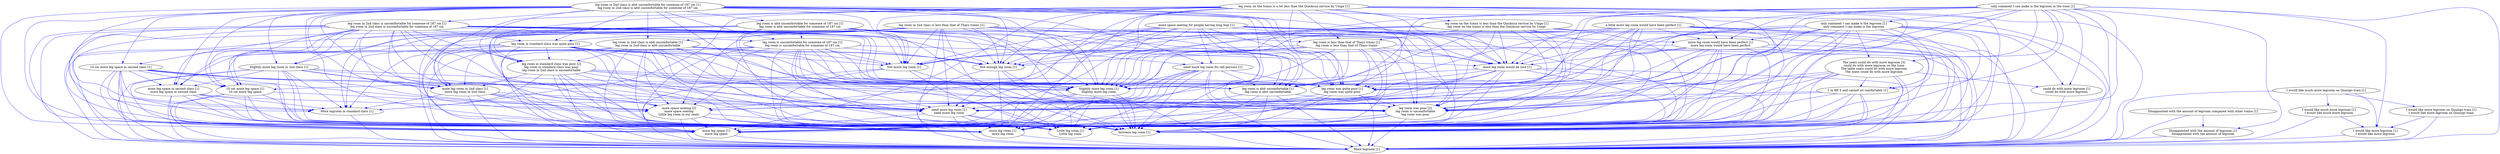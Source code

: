 digraph collapsedGraph {
"leg room in standard class was poor [2]\nleg room in standard class was poor\nleg room in 2nd class is uncomfortable""leg room was poor [2]\nleg room is uncomfortable\nleg room was poor""The seats could do with more legroom [3]\ncould do with more legroom on the train\nThe table seats could do with more legroom\nThe seats could do with more legroom""more space seating [2]\nmore space seating\nLittle leg room in our seats""10 cm more leg space in second class [1]""more leg space in second class [1]\nmore leg space in second class""more leg space [1]\nmore leg space""10 cm more leg space [1]\n10 cm more leg space""Disappointed with the amount of legroom compared with other trains [1]""Disappointed with the amount of legroom [1]\nDisappointed with the amount of legroom""I 'm 6ft 5 and cannot sit comfortably [1]""I would like much more legroom on Quasigo train [1]""I would like more legroom on Quasigo train [1]\nI would like more legroom on Quasigo train""I would like more legroom [1]\nI would like more legroom""I would like much more legroom [1]\nI would like much more legroom""Increase leg room [1]""Little leg room [1]\nLittle leg room""More legroom [1]""More legroom in standard class [1]""Not enough leg room [1]""Not much leg room [1]""Slightly more leg room in 2nd class [1]""more leg room in 2nd class [1]\nmore leg room in 2nd class""more leg room [1]\nmore leg room""Slightly more leg room [1]\nSlightly more leg room""a little more leg room would have been perfect [1]""more leg room would have been perfect [1]\nmore leg room would have been perfect""could do with more legroom [1]\ncould do with more legroom""leg room in 2nd class is abit uncomfortable for someone of 187 cm [1]\nleg room in 2nd class is abit uncomfortable for someone of 187 cm""leg room is abit uncomfortable for someone of 187 cm [1]\nleg room is abit uncomfortable for someone of 187 cm""leg room is abit uncomfortable [1]\nleg room is abit uncomfortable""leg room is uncomfortable for someone of 187 cm [1]\nleg room is uncomfortable for someone of 187 cm""leg room in 2nd class is abit uncomfortable [1]\nleg room in 2nd class is abit uncomfortable""leg room in 2nd class is uncomfortable for someone of 187 cm [1]\nleg room in 2nd class is uncomfortable for someone of 187 cm""leg room in 2nd class is less than that of Thays trains [1]""leg room is less than that of Thays trains [1]\nleg room is less than that of Thays trains""leg room in standard class was quite poor [1]""leg room was quite poor [1]\nleg room was quite poor""leg room on the trains is a lot less than the Quicksun service by Unigo [1]""leg room on the trains is less than the Quicksun service by Unigo [1]\nleg room on the trains is less than the Quicksun service by Unigo""more leg room would be nice [1]""more space seating for people having long legs [1]""need more leg room for tall persons [1]""need more leg room [1]\nneed more leg room""only comment I can make is the legroom in the train [1]""only comment I can make is the legroom [1]\nonly comment I can make is the legroom""10 cm more leg space in second class [1]" -> "more leg space in second class [1]\nmore leg space in second class" [color=blue]
"more leg space in second class [1]\nmore leg space in second class" -> "more leg space [1]\nmore leg space" [color=blue]
"10 cm more leg space in second class [1]" -> "10 cm more leg space [1]\n10 cm more leg space" [color=blue]
"10 cm more leg space [1]\n10 cm more leg space" -> "more leg space [1]\nmore leg space" [color=blue]
"10 cm more leg space in second class [1]" -> "more leg space [1]\nmore leg space" [color=blue]
"Disappointed with the amount of legroom compared with other trains [1]" -> "Disappointed with the amount of legroom [1]\nDisappointed with the amount of legroom" [color=blue]
"I would like much more legroom on Quasigo train [1]" -> "I would like more legroom on Quasigo train [1]\nI would like more legroom on Quasigo train" [color=blue]
"I would like more legroom on Quasigo train [1]\nI would like more legroom on Quasigo train" -> "I would like more legroom [1]\nI would like more legroom" [color=blue]
"I would like much more legroom on Quasigo train [1]" -> "I would like much more legroom [1]\nI would like much more legroom" [color=blue]
"I would like much more legroom [1]\nI would like much more legroom" -> "I would like more legroom [1]\nI would like more legroom" [color=blue]
"I would like much more legroom on Quasigo train [1]" -> "I would like more legroom [1]\nI would like more legroom" [color=blue]
"I 'm 6ft 5 and cannot sit comfortably [1]" -> "Increase leg room [1]" [color=blue]
"I 'm 6ft 5 and cannot sit comfortably [1]" -> "more space seating [2]\nmore space seating\nLittle leg room in our seats" [color=blue]
"I 'm 6ft 5 and cannot sit comfortably [1]" -> "Little leg room [1]\nLittle leg room" [color=blue]
"10 cm more leg space in second class [1]" -> "More legroom [1]" [color=blue]
"more leg space in second class [1]\nmore leg space in second class" -> "More legroom [1]" [color=blue]
"more leg space [1]\nmore leg space" -> "More legroom [1]" [color=blue]
"10 cm more leg space [1]\n10 cm more leg space" -> "More legroom [1]" [color=blue]
"Disappointed with the amount of legroom compared with other trains [1]" -> "More legroom [1]" [color=blue]
"Disappointed with the amount of legroom [1]\nDisappointed with the amount of legroom" -> "More legroom [1]" [color=blue]
"I would like much more legroom on Quasigo train [1]" -> "More legroom [1]" [color=blue]
"I would like more legroom on Quasigo train [1]\nI would like more legroom on Quasigo train" -> "More legroom [1]" [color=blue]
"I would like more legroom [1]\nI would like more legroom" -> "More legroom [1]" [color=blue]
"I would like much more legroom [1]\nI would like much more legroom" -> "More legroom [1]" [color=blue]
"More legroom in standard class [1]" -> "More legroom [1]" [color=blue]
"10 cm more leg space in second class [1]" -> "More legroom in standard class [1]" [color=blue]
"more leg space in second class [1]\nmore leg space in second class" -> "More legroom in standard class [1]" [color=blue]
"Not enough leg room [1]" -> "Increase leg room [1]" [color=blue]
"Not enough leg room [1]" -> "Little leg room [1]\nLittle leg room" [color=blue]
"Not much leg room [1]" -> "Increase leg room [1]" [color=blue]
"Not much leg room [1]" -> "Little leg room [1]\nLittle leg room" [color=blue]
"Slightly more leg room in 2nd class [1]" -> "more leg room in 2nd class [1]\nmore leg room in 2nd class" [color=blue]
"more leg room in 2nd class [1]\nmore leg room in 2nd class" -> "more leg room [1]\nmore leg room" [color=blue]
"Slightly more leg room in 2nd class [1]" -> "Slightly more leg room [1]\nSlightly more leg room" [color=blue]
"Slightly more leg room [1]\nSlightly more leg room" -> "more leg room [1]\nmore leg room" [color=blue]
"Slightly more leg room in 2nd class [1]" -> "more leg room [1]\nmore leg room" [color=blue]
"10 cm more leg space in second class [1]" -> "more leg room in 2nd class [1]\nmore leg room in 2nd class" [color=blue]
"10 cm more leg space in second class [1]" -> "more leg room [1]\nmore leg room" [color=blue]
"10 cm more leg space in second class [1]" -> "Slightly more leg room [1]\nSlightly more leg room" [color=blue]
"more leg space in second class [1]\nmore leg space in second class" -> "more leg room [1]\nmore leg room" [color=blue]
"10 cm more leg space [1]\n10 cm more leg space" -> "more leg room [1]\nmore leg room" [color=blue]
"I 'm 6ft 5 and cannot sit comfortably [1]" -> "more leg room [1]\nmore leg room" [color=blue]
"Not enough leg room [1]" -> "more leg room [1]\nmore leg room" [color=blue]
"Not much leg room [1]" -> "more leg room [1]\nmore leg room" [color=blue]
"Slightly more leg room in 2nd class [1]" -> "more leg space in second class [1]\nmore leg space in second class" [color=blue]
"Slightly more leg room in 2nd class [1]" -> "more leg space [1]\nmore leg space" [color=blue]
"Slightly more leg room in 2nd class [1]" -> "Increase leg room [1]" [color=blue]
"Slightly more leg room in 2nd class [1]" -> "Little leg room [1]\nLittle leg room" [color=blue]
"Slightly more leg room in 2nd class [1]" -> "More legroom [1]" [color=blue]
"Slightly more leg room in 2nd class [1]" -> "More legroom in standard class [1]" [color=blue]
"more leg room in 2nd class [1]\nmore leg room in 2nd class" -> "more leg space [1]\nmore leg space" [color=blue]
"more leg room in 2nd class [1]\nmore leg room in 2nd class" -> "Increase leg room [1]" [color=blue]
"more leg room in 2nd class [1]\nmore leg room in 2nd class" -> "Little leg room [1]\nLittle leg room" [color=blue]
"more leg room in 2nd class [1]\nmore leg room in 2nd class" -> "More legroom [1]" [color=blue]
"more leg room in 2nd class [1]\nmore leg room in 2nd class" -> "More legroom in standard class [1]" [color=blue]
"more leg room [1]\nmore leg room" -> "More legroom [1]" [color=blue]
"Slightly more leg room [1]\nSlightly more leg room" -> "more leg space [1]\nmore leg space" [color=blue]
"Slightly more leg room [1]\nSlightly more leg room" -> "Increase leg room [1]" [color=blue]
"Slightly more leg room [1]\nSlightly more leg room" -> "Little leg room [1]\nLittle leg room" [color=blue]
"Slightly more leg room [1]\nSlightly more leg room" -> "More legroom [1]" [color=blue]
"The seats could do with more legroom [3]\ncould do with more legroom on the train\nThe table seats could do with more legroom\nThe seats could do with more legroom" -> "I 'm 6ft 5 and cannot sit comfortably [1]" [color=blue]
"The seats could do with more legroom [3]\ncould do with more legroom on the train\nThe table seats could do with more legroom\nThe seats could do with more legroom" -> "More legroom [1]" [color=blue]
"a little more leg room would have been perfect [1]" -> "more leg room would have been perfect [1]\nmore leg room would have been perfect" [color=blue]
"a little more leg room would have been perfect [1]" -> "more leg space [1]\nmore leg space" [color=blue]
"a little more leg room would have been perfect [1]" -> "Increase leg room [1]" [color=blue]
"a little more leg room would have been perfect [1]" -> "more space seating [2]\nmore space seating\nLittle leg room in our seats" [color=blue]
"a little more leg room would have been perfect [1]" -> "Little leg room [1]\nLittle leg room" [color=blue]
"a little more leg room would have been perfect [1]" -> "More legroom [1]" [color=blue]
"a little more leg room would have been perfect [1]" -> "Not enough leg room [1]" [color=blue]
"a little more leg room would have been perfect [1]" -> "Not much leg room [1]" [color=blue]
"a little more leg room would have been perfect [1]" -> "more leg room [1]\nmore leg room" [color=blue]
"a little more leg room would have been perfect [1]" -> "Slightly more leg room [1]\nSlightly more leg room" [color=blue]
"more leg room would have been perfect [1]\nmore leg room would have been perfect" -> "more leg space [1]\nmore leg space" [color=blue]
"more leg room would have been perfect [1]\nmore leg room would have been perfect" -> "Increase leg room [1]" [color=blue]
"more leg room would have been perfect [1]\nmore leg room would have been perfect" -> "Little leg room [1]\nLittle leg room" [color=blue]
"more leg room would have been perfect [1]\nmore leg room would have been perfect" -> "More legroom [1]" [color=blue]
"more leg room would have been perfect [1]\nmore leg room would have been perfect" -> "more leg room [1]\nmore leg room" [color=blue]
"more leg room would have been perfect [1]\nmore leg room would have been perfect" -> "Slightly more leg room [1]\nSlightly more leg room" [color=blue]
"The seats could do with more legroom [3]\ncould do with more legroom on the train\nThe table seats could do with more legroom\nThe seats could do with more legroom" -> "could do with more legroom [1]\ncould do with more legroom" [color=blue]
"could do with more legroom [1]\ncould do with more legroom" -> "More legroom [1]" [color=blue]
"leg room in 2nd class is abit uncomfortable for someone of 187 cm [1]\nleg room in 2nd class is abit uncomfortable for someone of 187 cm" -> "leg room is abit uncomfortable for someone of 187 cm [1]\nleg room is abit uncomfortable for someone of 187 cm" [color=blue]
"leg room is abit uncomfortable for someone of 187 cm [1]\nleg room is abit uncomfortable for someone of 187 cm" -> "leg room is abit uncomfortable [1]\nleg room is abit uncomfortable" [color=blue]
"leg room is abit uncomfortable for someone of 187 cm [1]\nleg room is abit uncomfortable for someone of 187 cm" -> "leg room is uncomfortable for someone of 187 cm [1]\nleg room is uncomfortable for someone of 187 cm" [color=blue]
"leg room in 2nd class is abit uncomfortable for someone of 187 cm [1]\nleg room in 2nd class is abit uncomfortable for someone of 187 cm" -> "leg room in 2nd class is abit uncomfortable [1]\nleg room in 2nd class is abit uncomfortable" [color=blue]
"leg room in 2nd class is abit uncomfortable [1]\nleg room in 2nd class is abit uncomfortable" -> "leg room is abit uncomfortable [1]\nleg room is abit uncomfortable" [color=blue]
"leg room in 2nd class is abit uncomfortable for someone of 187 cm [1]\nleg room in 2nd class is abit uncomfortable for someone of 187 cm" -> "leg room in 2nd class is uncomfortable for someone of 187 cm [1]\nleg room in 2nd class is uncomfortable for someone of 187 cm" [color=blue]
"leg room in 2nd class is uncomfortable for someone of 187 cm [1]\nleg room in 2nd class is uncomfortable for someone of 187 cm" -> "leg room is uncomfortable for someone of 187 cm [1]\nleg room is uncomfortable for someone of 187 cm" [color=blue]
"leg room in 2nd class is abit uncomfortable for someone of 187 cm [1]\nleg room in 2nd class is abit uncomfortable for someone of 187 cm" -> "leg room is abit uncomfortable [1]\nleg room is abit uncomfortable" [color=blue]
"leg room in 2nd class is abit uncomfortable for someone of 187 cm [1]\nleg room in 2nd class is abit uncomfortable for someone of 187 cm" -> "leg room is uncomfortable for someone of 187 cm [1]\nleg room is uncomfortable for someone of 187 cm" [color=blue]
"I 'm 6ft 5 and cannot sit comfortably [1]" -> "leg room was poor [2]\nleg room is uncomfortable\nleg room was poor" [color=blue]
"a little more leg room would have been perfect [1]" -> "leg room is abit uncomfortable [1]\nleg room is abit uncomfortable" [color=blue]
"a little more leg room would have been perfect [1]" -> "leg room was poor [2]\nleg room is uncomfortable\nleg room was poor" [color=blue]
"more leg room would have been perfect [1]\nmore leg room would have been perfect" -> "leg room is abit uncomfortable [1]\nleg room is abit uncomfortable" [color=blue]
"more leg room would have been perfect [1]\nmore leg room would have been perfect" -> "leg room was poor [2]\nleg room is uncomfortable\nleg room was poor" [color=blue]
"leg room in 2nd class is abit uncomfortable for someone of 187 cm [1]\nleg room in 2nd class is abit uncomfortable for someone of 187 cm" -> "10 cm more leg space in second class [1]" [color=blue]
"leg room in 2nd class is abit uncomfortable for someone of 187 cm [1]\nleg room in 2nd class is abit uncomfortable for someone of 187 cm" -> "more leg space in second class [1]\nmore leg space in second class" [color=blue]
"leg room in 2nd class is abit uncomfortable for someone of 187 cm [1]\nleg room in 2nd class is abit uncomfortable for someone of 187 cm" -> "more leg space [1]\nmore leg space" [color=blue]
"leg room in 2nd class is abit uncomfortable for someone of 187 cm [1]\nleg room in 2nd class is abit uncomfortable for someone of 187 cm" -> "10 cm more leg space [1]\n10 cm more leg space" [color=blue]
"leg room in 2nd class is abit uncomfortable for someone of 187 cm [1]\nleg room in 2nd class is abit uncomfortable for someone of 187 cm" -> "Increase leg room [1]" [color=blue]
"leg room in 2nd class is abit uncomfortable for someone of 187 cm [1]\nleg room in 2nd class is abit uncomfortable for someone of 187 cm" -> "more space seating [2]\nmore space seating\nLittle leg room in our seats" [color=blue]
"leg room in 2nd class is abit uncomfortable for someone of 187 cm [1]\nleg room in 2nd class is abit uncomfortable for someone of 187 cm" -> "Little leg room [1]\nLittle leg room" [color=blue]
"leg room in 2nd class is abit uncomfortable for someone of 187 cm [1]\nleg room in 2nd class is abit uncomfortable for someone of 187 cm" -> "More legroom in standard class [1]" [color=blue]
"leg room in 2nd class is abit uncomfortable for someone of 187 cm [1]\nleg room in 2nd class is abit uncomfortable for someone of 187 cm" -> "Not enough leg room [1]" [color=blue]
"leg room in 2nd class is abit uncomfortable for someone of 187 cm [1]\nleg room in 2nd class is abit uncomfortable for someone of 187 cm" -> "Not much leg room [1]" [color=blue]
"leg room in 2nd class is abit uncomfortable for someone of 187 cm [1]\nleg room in 2nd class is abit uncomfortable for someone of 187 cm" -> "Slightly more leg room in 2nd class [1]" [color=blue]
"leg room in 2nd class is abit uncomfortable for someone of 187 cm [1]\nleg room in 2nd class is abit uncomfortable for someone of 187 cm" -> "more leg room in 2nd class [1]\nmore leg room in 2nd class" [color=blue]
"leg room in 2nd class is abit uncomfortable for someone of 187 cm [1]\nleg room in 2nd class is abit uncomfortable for someone of 187 cm" -> "more leg room [1]\nmore leg room" [color=blue]
"leg room in 2nd class is abit uncomfortable for someone of 187 cm [1]\nleg room in 2nd class is abit uncomfortable for someone of 187 cm" -> "Slightly more leg room [1]\nSlightly more leg room" [color=blue]
"leg room is abit uncomfortable for someone of 187 cm [1]\nleg room is abit uncomfortable for someone of 187 cm" -> "more leg space [1]\nmore leg space" [color=blue]
"leg room is abit uncomfortable for someone of 187 cm [1]\nleg room is abit uncomfortable for someone of 187 cm" -> "10 cm more leg space [1]\n10 cm more leg space" [color=blue]
"leg room is abit uncomfortable for someone of 187 cm [1]\nleg room is abit uncomfortable for someone of 187 cm" -> "Increase leg room [1]" [color=blue]
"leg room is abit uncomfortable for someone of 187 cm [1]\nleg room is abit uncomfortable for someone of 187 cm" -> "Little leg room [1]\nLittle leg room" [color=blue]
"leg room is abit uncomfortable for someone of 187 cm [1]\nleg room is abit uncomfortable for someone of 187 cm" -> "Not enough leg room [1]" [color=blue]
"leg room is abit uncomfortable for someone of 187 cm [1]\nleg room is abit uncomfortable for someone of 187 cm" -> "Not much leg room [1]" [color=blue]
"leg room is abit uncomfortable for someone of 187 cm [1]\nleg room is abit uncomfortable for someone of 187 cm" -> "more leg room [1]\nmore leg room" [color=blue]
"leg room is abit uncomfortable for someone of 187 cm [1]\nleg room is abit uncomfortable for someone of 187 cm" -> "Slightly more leg room [1]\nSlightly more leg room" [color=blue]
"leg room is abit uncomfortable [1]\nleg room is abit uncomfortable" -> "Increase leg room [1]" [color=blue]
"leg room is abit uncomfortable [1]\nleg room is abit uncomfortable" -> "Little leg room [1]\nLittle leg room" [color=blue]
"leg room is abit uncomfortable [1]\nleg room is abit uncomfortable" -> "more leg room [1]\nmore leg room" [color=blue]
"leg room was poor [2]\nleg room is uncomfortable\nleg room was poor" -> "Increase leg room [1]" [color=blue]
"leg room was poor [2]\nleg room is uncomfortable\nleg room was poor" -> "Little leg room [1]\nLittle leg room" [color=blue]
"leg room was poor [2]\nleg room is uncomfortable\nleg room was poor" -> "more leg room [1]\nmore leg room" [color=blue]
"leg room is uncomfortable for someone of 187 cm [1]\nleg room is uncomfortable for someone of 187 cm" -> "10 cm more leg space [1]\n10 cm more leg space" [color=blue]
"leg room is uncomfortable for someone of 187 cm [1]\nleg room is uncomfortable for someone of 187 cm" -> "Increase leg room [1]" [color=blue]
"leg room is uncomfortable for someone of 187 cm [1]\nleg room is uncomfortable for someone of 187 cm" -> "Little leg room [1]\nLittle leg room" [color=blue]
"leg room is uncomfortable for someone of 187 cm [1]\nleg room is uncomfortable for someone of 187 cm" -> "Not enough leg room [1]" [color=blue]
"leg room is uncomfortable for someone of 187 cm [1]\nleg room is uncomfortable for someone of 187 cm" -> "Not much leg room [1]" [color=blue]
"leg room is uncomfortable for someone of 187 cm [1]\nleg room is uncomfortable for someone of 187 cm" -> "more leg room [1]\nmore leg room" [color=blue]
"leg room is uncomfortable for someone of 187 cm [1]\nleg room is uncomfortable for someone of 187 cm" -> "Slightly more leg room [1]\nSlightly more leg room" [color=blue]
"leg room in 2nd class is abit uncomfortable [1]\nleg room in 2nd class is abit uncomfortable" -> "more leg space in second class [1]\nmore leg space in second class" [color=blue]
"leg room in 2nd class is abit uncomfortable [1]\nleg room in 2nd class is abit uncomfortable" -> "Increase leg room [1]" [color=blue]
"leg room in 2nd class is abit uncomfortable [1]\nleg room in 2nd class is abit uncomfortable" -> "Little leg room [1]\nLittle leg room" [color=blue]
"leg room in 2nd class is abit uncomfortable [1]\nleg room in 2nd class is abit uncomfortable" -> "Not enough leg room [1]" [color=blue]
"leg room in 2nd class is abit uncomfortable [1]\nleg room in 2nd class is abit uncomfortable" -> "Not much leg room [1]" [color=blue]
"leg room in 2nd class is abit uncomfortable [1]\nleg room in 2nd class is abit uncomfortable" -> "more leg room in 2nd class [1]\nmore leg room in 2nd class" [color=blue]
"leg room in 2nd class is abit uncomfortable [1]\nleg room in 2nd class is abit uncomfortable" -> "more leg room [1]\nmore leg room" [color=blue]
"leg room in 2nd class is abit uncomfortable [1]\nleg room in 2nd class is abit uncomfortable" -> "Slightly more leg room [1]\nSlightly more leg room" [color=blue]
"leg room in standard class was poor [2]\nleg room in standard class was poor\nleg room in 2nd class is uncomfortable" -> "Increase leg room [1]" [color=blue]
"leg room in standard class was poor [2]\nleg room in standard class was poor\nleg room in 2nd class is uncomfortable" -> "Little leg room [1]\nLittle leg room" [color=blue]
"leg room in standard class was poor [2]\nleg room in standard class was poor\nleg room in 2nd class is uncomfortable" -> "more leg room [1]\nmore leg room" [color=blue]
"leg room in 2nd class is uncomfortable for someone of 187 cm [1]\nleg room in 2nd class is uncomfortable for someone of 187 cm" -> "10 cm more leg space in second class [1]" [color=blue]
"leg room in 2nd class is uncomfortable for someone of 187 cm [1]\nleg room in 2nd class is uncomfortable for someone of 187 cm" -> "more leg space in second class [1]\nmore leg space in second class" [color=blue]
"leg room in 2nd class is uncomfortable for someone of 187 cm [1]\nleg room in 2nd class is uncomfortable for someone of 187 cm" -> "more leg space [1]\nmore leg space" [color=blue]
"leg room in 2nd class is uncomfortable for someone of 187 cm [1]\nleg room in 2nd class is uncomfortable for someone of 187 cm" -> "10 cm more leg space [1]\n10 cm more leg space" [color=blue]
"leg room in 2nd class is uncomfortable for someone of 187 cm [1]\nleg room in 2nd class is uncomfortable for someone of 187 cm" -> "Increase leg room [1]" [color=blue]
"leg room in 2nd class is uncomfortable for someone of 187 cm [1]\nleg room in 2nd class is uncomfortable for someone of 187 cm" -> "more space seating [2]\nmore space seating\nLittle leg room in our seats" [color=blue]
"leg room in 2nd class is uncomfortable for someone of 187 cm [1]\nleg room in 2nd class is uncomfortable for someone of 187 cm" -> "Little leg room [1]\nLittle leg room" [color=blue]
"leg room in 2nd class is uncomfortable for someone of 187 cm [1]\nleg room in 2nd class is uncomfortable for someone of 187 cm" -> "Not enough leg room [1]" [color=blue]
"leg room in 2nd class is uncomfortable for someone of 187 cm [1]\nleg room in 2nd class is uncomfortable for someone of 187 cm" -> "Not much leg room [1]" [color=blue]
"leg room in 2nd class is uncomfortable for someone of 187 cm [1]\nleg room in 2nd class is uncomfortable for someone of 187 cm" -> "Slightly more leg room in 2nd class [1]" [color=blue]
"leg room in 2nd class is uncomfortable for someone of 187 cm [1]\nleg room in 2nd class is uncomfortable for someone of 187 cm" -> "more leg room in 2nd class [1]\nmore leg room in 2nd class" [color=blue]
"leg room in 2nd class is uncomfortable for someone of 187 cm [1]\nleg room in 2nd class is uncomfortable for someone of 187 cm" -> "more leg room [1]\nmore leg room" [color=blue]
"leg room in 2nd class is uncomfortable for someone of 187 cm [1]\nleg room in 2nd class is uncomfortable for someone of 187 cm" -> "Slightly more leg room [1]\nSlightly more leg room" [color=blue]
"leg room in 2nd class is less than that of Thays trains [1]" -> "leg room is less than that of Thays trains [1]\nleg room is less than that of Thays trains" [color=blue]
"leg room in 2nd class is less than that of Thays trains [1]" -> "more leg space in second class [1]\nmore leg space in second class" [color=blue]
"leg room in 2nd class is less than that of Thays trains [1]" -> "more leg space [1]\nmore leg space" [color=blue]
"leg room in 2nd class is less than that of Thays trains [1]" -> "Increase leg room [1]" [color=blue]
"leg room in 2nd class is less than that of Thays trains [1]" -> "Little leg room [1]\nLittle leg room" [color=blue]
"leg room in 2nd class is less than that of Thays trains [1]" -> "Not enough leg room [1]" [color=blue]
"leg room in 2nd class is less than that of Thays trains [1]" -> "Not much leg room [1]" [color=blue]
"leg room in 2nd class is less than that of Thays trains [1]" -> "Slightly more leg room in 2nd class [1]" [color=blue]
"leg room in 2nd class is less than that of Thays trains [1]" -> "more leg room in 2nd class [1]\nmore leg room in 2nd class" [color=blue]
"leg room in 2nd class is less than that of Thays trains [1]" -> "more leg room [1]\nmore leg room" [color=blue]
"leg room in 2nd class is less than that of Thays trains [1]" -> "Slightly more leg room [1]\nSlightly more leg room" [color=blue]
"leg room in 2nd class is less than that of Thays trains [1]" -> "leg room is abit uncomfortable [1]\nleg room is abit uncomfortable" [color=blue]
"leg room in 2nd class is less than that of Thays trains [1]" -> "leg room was poor [2]\nleg room is uncomfortable\nleg room was poor" [color=blue]
"leg room in 2nd class is less than that of Thays trains [1]" -> "leg room in 2nd class is abit uncomfortable [1]\nleg room in 2nd class is abit uncomfortable" [color=blue]
"leg room is less than that of Thays trains [1]\nleg room is less than that of Thays trains" -> "Increase leg room [1]" [color=blue]
"leg room is less than that of Thays trains [1]\nleg room is less than that of Thays trains" -> "Little leg room [1]\nLittle leg room" [color=blue]
"leg room is less than that of Thays trains [1]\nleg room is less than that of Thays trains" -> "Not enough leg room [1]" [color=blue]
"leg room is less than that of Thays trains [1]\nleg room is less than that of Thays trains" -> "Not much leg room [1]" [color=blue]
"leg room is less than that of Thays trains [1]\nleg room is less than that of Thays trains" -> "more leg room [1]\nmore leg room" [color=blue]
"leg room is less than that of Thays trains [1]\nleg room is less than that of Thays trains" -> "Slightly more leg room [1]\nSlightly more leg room" [color=blue]
"leg room is less than that of Thays trains [1]\nleg room is less than that of Thays trains" -> "leg room is abit uncomfortable [1]\nleg room is abit uncomfortable" [color=blue]
"leg room is less than that of Thays trains [1]\nleg room is less than that of Thays trains" -> "leg room was poor [2]\nleg room is uncomfortable\nleg room was poor" [color=blue]
"leg room in standard class was quite poor [1]" -> "leg room was quite poor [1]\nleg room was quite poor" [color=blue]
"a little more leg room would have been perfect [1]" -> "leg room was quite poor [1]\nleg room was quite poor" [color=blue]
"more leg room would have been perfect [1]\nmore leg room would have been perfect" -> "leg room was quite poor [1]\nleg room was quite poor" [color=blue]
"leg room in 2nd class is abit uncomfortable for someone of 187 cm [1]\nleg room in 2nd class is abit uncomfortable for someone of 187 cm" -> "leg room in standard class was quite poor [1]" [color=blue]
"leg room in 2nd class is abit uncomfortable for someone of 187 cm [1]\nleg room in 2nd class is abit uncomfortable for someone of 187 cm" -> "leg room in standard class was poor [2]\nleg room in standard class was poor\nleg room in 2nd class is uncomfortable" [color=blue]
"leg room in 2nd class is abit uncomfortable for someone of 187 cm [1]\nleg room in 2nd class is abit uncomfortable for someone of 187 cm" -> "leg room was poor [2]\nleg room is uncomfortable\nleg room was poor" [color=blue]
"leg room in 2nd class is abit uncomfortable for someone of 187 cm [1]\nleg room in 2nd class is abit uncomfortable for someone of 187 cm" -> "leg room was quite poor [1]\nleg room was quite poor" [color=blue]
"leg room is abit uncomfortable for someone of 187 cm [1]\nleg room is abit uncomfortable for someone of 187 cm" -> "leg room was poor [2]\nleg room is uncomfortable\nleg room was poor" [color=blue]
"leg room is abit uncomfortable for someone of 187 cm [1]\nleg room is abit uncomfortable for someone of 187 cm" -> "leg room was quite poor [1]\nleg room was quite poor" [color=blue]
"leg room is abit uncomfortable [1]\nleg room is abit uncomfortable" -> "leg room was poor [2]\nleg room is uncomfortable\nleg room was poor" [color=blue]
"leg room is uncomfortable for someone of 187 cm [1]\nleg room is uncomfortable for someone of 187 cm" -> "leg room was poor [2]\nleg room is uncomfortable\nleg room was poor" [color=blue]
"leg room is uncomfortable for someone of 187 cm [1]\nleg room is uncomfortable for someone of 187 cm" -> "leg room was quite poor [1]\nleg room was quite poor" [color=blue]
"leg room in 2nd class is abit uncomfortable [1]\nleg room in 2nd class is abit uncomfortable" -> "leg room in standard class was poor [2]\nleg room in standard class was poor\nleg room in 2nd class is uncomfortable" [color=blue]
"leg room in 2nd class is abit uncomfortable [1]\nleg room in 2nd class is abit uncomfortable" -> "leg room was poor [2]\nleg room is uncomfortable\nleg room was poor" [color=blue]
"leg room in 2nd class is abit uncomfortable [1]\nleg room in 2nd class is abit uncomfortable" -> "leg room was quite poor [1]\nleg room was quite poor" [color=blue]
"leg room in standard class was poor [2]\nleg room in standard class was poor\nleg room in 2nd class is uncomfortable" -> "leg room was poor [2]\nleg room is uncomfortable\nleg room was poor" [color=blue]
"leg room in 2nd class is uncomfortable for someone of 187 cm [1]\nleg room in 2nd class is uncomfortable for someone of 187 cm" -> "leg room in standard class was quite poor [1]" [color=blue]
"leg room in 2nd class is uncomfortable for someone of 187 cm [1]\nleg room in 2nd class is uncomfortable for someone of 187 cm" -> "leg room in standard class was poor [2]\nleg room in standard class was poor\nleg room in 2nd class is uncomfortable" [color=blue]
"leg room in 2nd class is uncomfortable for someone of 187 cm [1]\nleg room in 2nd class is uncomfortable for someone of 187 cm" -> "leg room was poor [2]\nleg room is uncomfortable\nleg room was poor" [color=blue]
"leg room in 2nd class is uncomfortable for someone of 187 cm [1]\nleg room in 2nd class is uncomfortable for someone of 187 cm" -> "leg room was quite poor [1]\nleg room was quite poor" [color=blue]
"leg room in 2nd class is less than that of Thays trains [1]" -> "leg room in standard class was quite poor [1]" [color=blue]
"leg room in 2nd class is less than that of Thays trains [1]" -> "leg room in standard class was poor [2]\nleg room in standard class was poor\nleg room in 2nd class is uncomfortable" [color=blue]
"leg room in 2nd class is less than that of Thays trains [1]" -> "leg room was quite poor [1]\nleg room was quite poor" [color=blue]
"leg room is less than that of Thays trains [1]\nleg room is less than that of Thays trains" -> "leg room was quite poor [1]\nleg room was quite poor" [color=blue]
"leg room in standard class was quite poor [1]" -> "Increase leg room [1]" [color=blue]
"leg room in standard class was quite poor [1]" -> "Little leg room [1]\nLittle leg room" [color=blue]
"leg room in standard class was quite poor [1]" -> "More legroom in standard class [1]" [color=blue]
"leg room in standard class was quite poor [1]" -> "Not enough leg room [1]" [color=blue]
"leg room in standard class was quite poor [1]" -> "Not much leg room [1]" [color=blue]
"leg room in standard class was quite poor [1]" -> "more leg room in 2nd class [1]\nmore leg room in 2nd class" [color=blue]
"leg room in standard class was quite poor [1]" -> "more leg room [1]\nmore leg room" [color=blue]
"leg room in standard class was quite poor [1]" -> "Slightly more leg room [1]\nSlightly more leg room" [color=blue]
"leg room in standard class was quite poor [1]" -> "leg room is abit uncomfortable [1]\nleg room is abit uncomfortable" [color=blue]
"leg room in standard class was quite poor [1]" -> "leg room was poor [2]\nleg room is uncomfortable\nleg room was poor" [color=blue]
"leg room in standard class was quite poor [1]" -> "leg room in standard class was poor [2]\nleg room in standard class was poor\nleg room in 2nd class is uncomfortable" [color=blue]
"leg room was quite poor [1]\nleg room was quite poor" -> "Increase leg room [1]" [color=blue]
"leg room was quite poor [1]\nleg room was quite poor" -> "Little leg room [1]\nLittle leg room" [color=blue]
"leg room was quite poor [1]\nleg room was quite poor" -> "more leg room [1]\nmore leg room" [color=blue]
"leg room was quite poor [1]\nleg room was quite poor" -> "leg room was poor [2]\nleg room is uncomfortable\nleg room was poor" [color=blue]
"leg room on the trains is a lot less than the Quicksun service by Unigo [1]" -> "leg room on the trains is less than the Quicksun service by Unigo [1]\nleg room on the trains is less than the Quicksun service by Unigo" [color=blue]
"leg room on the trains is a lot less than the Quicksun service by Unigo [1]" -> "more leg space [1]\nmore leg space" [color=blue]
"leg room on the trains is a lot less than the Quicksun service by Unigo [1]" -> "Increase leg room [1]" [color=blue]
"leg room on the trains is a lot less than the Quicksun service by Unigo [1]" -> "Little leg room [1]\nLittle leg room" [color=blue]
"leg room on the trains is a lot less than the Quicksun service by Unigo [1]" -> "Not enough leg room [1]" [color=blue]
"leg room on the trains is a lot less than the Quicksun service by Unigo [1]" -> "Not much leg room [1]" [color=blue]
"leg room on the trains is a lot less than the Quicksun service by Unigo [1]" -> "more leg room [1]\nmore leg room" [color=blue]
"leg room on the trains is a lot less than the Quicksun service by Unigo [1]" -> "Slightly more leg room [1]\nSlightly more leg room" [color=blue]
"leg room on the trains is a lot less than the Quicksun service by Unigo [1]" -> "more leg room would have been perfect [1]\nmore leg room would have been perfect" [color=blue]
"leg room on the trains is a lot less than the Quicksun service by Unigo [1]" -> "leg room is abit uncomfortable [1]\nleg room is abit uncomfortable" [color=blue]
"leg room on the trains is a lot less than the Quicksun service by Unigo [1]" -> "leg room was poor [2]\nleg room is uncomfortable\nleg room was poor" [color=blue]
"leg room on the trains is a lot less than the Quicksun service by Unigo [1]" -> "leg room is less than that of Thays trains [1]\nleg room is less than that of Thays trains" [color=blue]
"leg room on the trains is a lot less than the Quicksun service by Unigo [1]" -> "leg room in standard class was poor [2]\nleg room in standard class was poor\nleg room in 2nd class is uncomfortable" [color=blue]
"leg room on the trains is a lot less than the Quicksun service by Unigo [1]" -> "leg room was quite poor [1]\nleg room was quite poor" [color=blue]
"leg room on the trains is less than the Quicksun service by Unigo [1]\nleg room on the trains is less than the Quicksun service by Unigo" -> "more leg space [1]\nmore leg space" [color=blue]
"leg room on the trains is less than the Quicksun service by Unigo [1]\nleg room on the trains is less than the Quicksun service by Unigo" -> "Increase leg room [1]" [color=blue]
"leg room on the trains is less than the Quicksun service by Unigo [1]\nleg room on the trains is less than the Quicksun service by Unigo" -> "Little leg room [1]\nLittle leg room" [color=blue]
"leg room on the trains is less than the Quicksun service by Unigo [1]\nleg room on the trains is less than the Quicksun service by Unigo" -> "Not enough leg room [1]" [color=blue]
"leg room on the trains is less than the Quicksun service by Unigo [1]\nleg room on the trains is less than the Quicksun service by Unigo" -> "Not much leg room [1]" [color=blue]
"leg room on the trains is less than the Quicksun service by Unigo [1]\nleg room on the trains is less than the Quicksun service by Unigo" -> "more leg room [1]\nmore leg room" [color=blue]
"leg room on the trains is less than the Quicksun service by Unigo [1]\nleg room on the trains is less than the Quicksun service by Unigo" -> "Slightly more leg room [1]\nSlightly more leg room" [color=blue]
"leg room on the trains is less than the Quicksun service by Unigo [1]\nleg room on the trains is less than the Quicksun service by Unigo" -> "leg room is abit uncomfortable [1]\nleg room is abit uncomfortable" [color=blue]
"leg room on the trains is less than the Quicksun service by Unigo [1]\nleg room on the trains is less than the Quicksun service by Unigo" -> "leg room was poor [2]\nleg room is uncomfortable\nleg room was poor" [color=blue]
"leg room on the trains is less than the Quicksun service by Unigo [1]\nleg room on the trains is less than the Quicksun service by Unigo" -> "leg room is less than that of Thays trains [1]\nleg room is less than that of Thays trains" [color=blue]
"leg room on the trains is less than the Quicksun service by Unigo [1]\nleg room on the trains is less than the Quicksun service by Unigo" -> "leg room was quite poor [1]\nleg room was quite poor" [color=blue]
"a little more leg room would have been perfect [1]" -> "more leg room would be nice [1]" [color=blue]
"more leg room would have been perfect [1]\nmore leg room would have been perfect" -> "more leg room would be nice [1]" [color=blue]
"leg room in 2nd class is abit uncomfortable for someone of 187 cm [1]\nleg room in 2nd class is abit uncomfortable for someone of 187 cm" -> "more leg room would be nice [1]" [color=blue]
"leg room is abit uncomfortable for someone of 187 cm [1]\nleg room is abit uncomfortable for someone of 187 cm" -> "more leg room would be nice [1]" [color=blue]
"leg room is uncomfortable for someone of 187 cm [1]\nleg room is uncomfortable for someone of 187 cm" -> "more leg room would be nice [1]" [color=blue]
"leg room in 2nd class is uncomfortable for someone of 187 cm [1]\nleg room in 2nd class is uncomfortable for someone of 187 cm" -> "more leg room would be nice [1]" [color=blue]
"leg room in 2nd class is less than that of Thays trains [1]" -> "more leg room would be nice [1]" [color=blue]
"leg room is less than that of Thays trains [1]\nleg room is less than that of Thays trains" -> "more leg room would be nice [1]" [color=blue]
"leg room on the trains is a lot less than the Quicksun service by Unigo [1]" -> "more leg room would be nice [1]" [color=blue]
"leg room on the trains is less than the Quicksun service by Unigo [1]\nleg room on the trains is less than the Quicksun service by Unigo" -> "more leg room would be nice [1]" [color=blue]
"more leg room would be nice [1]" -> "more leg space [1]\nmore leg space" [color=blue]
"more leg room would be nice [1]" -> "Increase leg room [1]" [color=blue]
"more leg room would be nice [1]" -> "Little leg room [1]\nLittle leg room" [color=blue]
"more leg room would be nice [1]" -> "More legroom [1]" [color=blue]
"more leg room would be nice [1]" -> "more leg room [1]\nmore leg room" [color=blue]
"more leg room would be nice [1]" -> "Slightly more leg room [1]\nSlightly more leg room" [color=blue]
"more leg room would be nice [1]" -> "leg room is abit uncomfortable [1]\nleg room is abit uncomfortable" [color=blue]
"more leg room would be nice [1]" -> "leg room was poor [2]\nleg room is uncomfortable\nleg room was poor" [color=blue]
"more leg room would be nice [1]" -> "leg room was quite poor [1]\nleg room was quite poor" [color=blue]
"more space seating for people having long legs [1]" -> "more leg space [1]\nmore leg space" [color=blue]
"more space seating for people having long legs [1]" -> "10 cm more leg space [1]\n10 cm more leg space" [color=blue]
"more space seating for people having long legs [1]" -> "Increase leg room [1]" [color=blue]
"more space seating for people having long legs [1]" -> "more space seating [2]\nmore space seating\nLittle leg room in our seats" [color=blue]
"more space seating for people having long legs [1]" -> "Little leg room [1]\nLittle leg room" [color=blue]
"more space seating for people having long legs [1]" -> "More legroom [1]" [color=blue]
"more space seating for people having long legs [1]" -> "Not enough leg room [1]" [color=blue]
"more space seating for people having long legs [1]" -> "Not much leg room [1]" [color=blue]
"more space seating for people having long legs [1]" -> "more leg room [1]\nmore leg room" [color=blue]
"more space seating for people having long legs [1]" -> "Slightly more leg room [1]\nSlightly more leg room" [color=blue]
"more space seating for people having long legs [1]" -> "more leg room would have been perfect [1]\nmore leg room would have been perfect" [color=blue]
"more space seating for people having long legs [1]" -> "leg room was poor [2]\nleg room is uncomfortable\nleg room was poor" [color=blue]
"more space seating [2]\nmore space seating\nLittle leg room in our seats" -> "Increase leg room [1]" [color=blue]
"more space seating [2]\nmore space seating\nLittle leg room in our seats" -> "Little leg room [1]\nLittle leg room" [color=blue]
"more space seating [2]\nmore space seating\nLittle leg room in our seats" -> "More legroom [1]" [color=blue]
"need more leg room for tall persons [1]" -> "need more leg room [1]\nneed more leg room" [color=blue]
"10 cm more leg space in second class [1]" -> "need more leg room [1]\nneed more leg room" [color=blue]
"Slightly more leg room in 2nd class [1]" -> "need more leg room [1]\nneed more leg room" [color=blue]
"more leg room in 2nd class [1]\nmore leg room in 2nd class" -> "need more leg room [1]\nneed more leg room" [color=blue]
"a little more leg room would have been perfect [1]" -> "need more leg room [1]\nneed more leg room" [color=blue]
"more leg room would have been perfect [1]\nmore leg room would have been perfect" -> "need more leg room [1]\nneed more leg room" [color=blue]
"leg room in 2nd class is abit uncomfortable for someone of 187 cm [1]\nleg room in 2nd class is abit uncomfortable for someone of 187 cm" -> "need more leg room for tall persons [1]" [color=blue]
"leg room in 2nd class is abit uncomfortable for someone of 187 cm [1]\nleg room in 2nd class is abit uncomfortable for someone of 187 cm" -> "need more leg room [1]\nneed more leg room" [color=blue]
"leg room is abit uncomfortable for someone of 187 cm [1]\nleg room is abit uncomfortable for someone of 187 cm" -> "need more leg room [1]\nneed more leg room" [color=blue]
"leg room is uncomfortable for someone of 187 cm [1]\nleg room is uncomfortable for someone of 187 cm" -> "need more leg room [1]\nneed more leg room" [color=blue]
"leg room in 2nd class is abit uncomfortable [1]\nleg room in 2nd class is abit uncomfortable" -> "need more leg room [1]\nneed more leg room" [color=blue]
"leg room in 2nd class is uncomfortable for someone of 187 cm [1]\nleg room in 2nd class is uncomfortable for someone of 187 cm" -> "need more leg room for tall persons [1]" [color=blue]
"leg room in 2nd class is uncomfortable for someone of 187 cm [1]\nleg room in 2nd class is uncomfortable for someone of 187 cm" -> "need more leg room [1]\nneed more leg room" [color=blue]
"leg room in 2nd class is less than that of Thays trains [1]" -> "need more leg room [1]\nneed more leg room" [color=blue]
"leg room is less than that of Thays trains [1]\nleg room is less than that of Thays trains" -> "need more leg room [1]\nneed more leg room" [color=blue]
"leg room in standard class was quite poor [1]" -> "need more leg room [1]\nneed more leg room" [color=blue]
"leg room on the trains is a lot less than the Quicksun service by Unigo [1]" -> "need more leg room [1]\nneed more leg room" [color=blue]
"leg room on the trains is less than the Quicksun service by Unigo [1]\nleg room on the trains is less than the Quicksun service by Unigo" -> "need more leg room [1]\nneed more leg room" [color=blue]
"more leg room would be nice [1]" -> "need more leg room [1]\nneed more leg room" [color=blue]
"more space seating for people having long legs [1]" -> "need more leg room for tall persons [1]" [color=blue]
"more space seating for people having long legs [1]" -> "need more leg room [1]\nneed more leg room" [color=blue]
"need more leg room for tall persons [1]" -> "more leg space [1]\nmore leg space" [color=blue]
"need more leg room for tall persons [1]" -> "Increase leg room [1]" [color=blue]
"need more leg room for tall persons [1]" -> "Little leg room [1]\nLittle leg room" [color=blue]
"need more leg room for tall persons [1]" -> "More legroom [1]" [color=blue]
"need more leg room for tall persons [1]" -> "more leg room [1]\nmore leg room" [color=blue]
"need more leg room for tall persons [1]" -> "Slightly more leg room [1]\nSlightly more leg room" [color=blue]
"need more leg room for tall persons [1]" -> "leg room is abit uncomfortable [1]\nleg room is abit uncomfortable" [color=blue]
"need more leg room for tall persons [1]" -> "leg room was poor [2]\nleg room is uncomfortable\nleg room was poor" [color=blue]
"need more leg room for tall persons [1]" -> "leg room was quite poor [1]\nleg room was quite poor" [color=blue]
"need more leg room [1]\nneed more leg room" -> "more leg space [1]\nmore leg space" [color=blue]
"need more leg room [1]\nneed more leg room" -> "Increase leg room [1]" [color=blue]
"need more leg room [1]\nneed more leg room" -> "Little leg room [1]\nLittle leg room" [color=blue]
"need more leg room [1]\nneed more leg room" -> "More legroom [1]" [color=blue]
"need more leg room [1]\nneed more leg room" -> "more leg room [1]\nmore leg room" [color=blue]
"only comment I can make is the legroom in the train [1]" -> "only comment I can make is the legroom [1]\nonly comment I can make is the legroom" [color=blue]
"only comment I can make is the legroom in the train [1]" -> "Disappointed with the amount of legroom [1]\nDisappointed with the amount of legroom" [color=blue]
"only comment I can make is the legroom in the train [1]" -> "I would like more legroom [1]\nI would like more legroom" [color=blue]
"only comment I can make is the legroom in the train [1]" -> "Increase leg room [1]" [color=blue]
"only comment I can make is the legroom in the train [1]" -> "Little leg room [1]\nLittle leg room" [color=blue]
"only comment I can make is the legroom in the train [1]" -> "More legroom [1]" [color=blue]
"only comment I can make is the legroom in the train [1]" -> "more leg room [1]\nmore leg room" [color=blue]
"only comment I can make is the legroom in the train [1]" -> "The seats could do with more legroom [3]\ncould do with more legroom on the train\nThe table seats could do with more legroom\nThe seats could do with more legroom" [color=blue]
"only comment I can make is the legroom in the train [1]" -> "more leg room would have been perfect [1]\nmore leg room would have been perfect" [color=blue]
"only comment I can make is the legroom in the train [1]" -> "could do with more legroom [1]\ncould do with more legroom" [color=blue]
"only comment I can make is the legroom in the train [1]" -> "leg room is abit uncomfortable [1]\nleg room is abit uncomfortable" [color=blue]
"only comment I can make is the legroom in the train [1]" -> "leg room was poor [2]\nleg room is uncomfortable\nleg room was poor" [color=blue]
"only comment I can make is the legroom [1]\nonly comment I can make is the legroom" -> "Increase leg room [1]" [color=blue]
"only comment I can make is the legroom [1]\nonly comment I can make is the legroom" -> "Little leg room [1]\nLittle leg room" [color=blue]
"only comment I can make is the legroom [1]\nonly comment I can make is the legroom" -> "More legroom [1]" [color=blue]
"only comment I can make is the legroom [1]\nonly comment I can make is the legroom" -> "more leg room [1]\nmore leg room" [color=blue]
"only comment I can make is the legroom [1]\nonly comment I can make is the legroom" -> "more leg room would have been perfect [1]\nmore leg room would have been perfect" [color=blue]
"only comment I can make is the legroom [1]\nonly comment I can make is the legroom" -> "could do with more legroom [1]\ncould do with more legroom" [color=blue]
"only comment I can make is the legroom [1]\nonly comment I can make is the legroom" -> "leg room was poor [2]\nleg room is uncomfortable\nleg room was poor" [color=blue]
"10 cm more leg space in second class [1]" -> "Increase leg room [1]" [color=blue]
"10 cm more leg space in second class [1]" -> "Little leg room [1]\nLittle leg room" [color=blue]
"10 cm more leg space in second class [1]" -> "more space seating [2]\nmore space seating\nLittle leg room in our seats" [color=blue]
"more leg space in second class [1]\nmore leg space in second class" -> "Increase leg room [1]" [color=blue]
"more leg space in second class [1]\nmore leg space in second class" -> "Little leg room [1]\nLittle leg room" [color=blue]
"more leg space in second class [1]\nmore leg space in second class" -> "more space seating [2]\nmore space seating\nLittle leg room in our seats" [color=blue]
"10 cm more leg space [1]\n10 cm more leg space" -> "Increase leg room [1]" [color=blue]
"10 cm more leg space [1]\n10 cm more leg space" -> "Little leg room [1]\nLittle leg room" [color=blue]
"10 cm more leg space [1]\n10 cm more leg space" -> "more space seating [2]\nmore space seating\nLittle leg room in our seats" [color=blue]
"I 'm 6ft 5 and cannot sit comfortably [1]" -> "More legroom [1]" [color=blue]
"I 'm 6ft 5 and cannot sit comfortably [1]" -> "more leg space [1]\nmore leg space" [color=blue]
"Not enough leg room [1]" -> "More legroom [1]" [color=blue]
"Not much leg room [1]" -> "More legroom [1]" [color=blue]
"Slightly more leg room in 2nd class [1]" -> "more space seating [2]\nmore space seating\nLittle leg room in our seats" [color=blue]
"The seats could do with more legroom [3]\ncould do with more legroom on the train\nThe table seats could do with more legroom\nThe seats could do with more legroom" -> "leg room was poor [2]\nleg room is uncomfortable\nleg room was poor" [color=blue]
"The seats could do with more legroom [3]\ncould do with more legroom on the train\nThe table seats could do with more legroom\nThe seats could do with more legroom" -> "more leg room [1]\nmore leg room" [color=blue]
"The seats could do with more legroom [3]\ncould do with more legroom on the train\nThe table seats could do with more legroom\nThe seats could do with more legroom" -> "more space seating [2]\nmore space seating\nLittle leg room in our seats" [color=blue]
"The seats could do with more legroom [3]\ncould do with more legroom on the train\nThe table seats could do with more legroom\nThe seats could do with more legroom" -> "more leg space [1]\nmore leg space" [color=blue]
"The seats could do with more legroom [3]\ncould do with more legroom on the train\nThe table seats could do with more legroom\nThe seats could do with more legroom" -> "Increase leg room [1]" [color=blue]
"The seats could do with more legroom [3]\ncould do with more legroom on the train\nThe table seats could do with more legroom\nThe seats could do with more legroom" -> "Little leg room [1]\nLittle leg room" [color=blue]
"leg room in 2nd class is abit uncomfortable for someone of 187 cm [1]\nleg room in 2nd class is abit uncomfortable for someone of 187 cm" -> "More legroom [1]" [color=blue]
"leg room is abit uncomfortable for someone of 187 cm [1]\nleg room is abit uncomfortable for someone of 187 cm" -> "More legroom [1]" [color=blue]
"leg room is abit uncomfortable for someone of 187 cm [1]\nleg room is abit uncomfortable for someone of 187 cm" -> "more space seating [2]\nmore space seating\nLittle leg room in our seats" [color=blue]
"leg room is abit uncomfortable [1]\nleg room is abit uncomfortable" -> "More legroom [1]" [color=blue]
"leg room was poor [2]\nleg room is uncomfortable\nleg room was poor" -> "More legroom [1]" [color=blue]
"leg room is uncomfortable for someone of 187 cm [1]\nleg room is uncomfortable for someone of 187 cm" -> "More legroom [1]" [color=blue]
"leg room is uncomfortable for someone of 187 cm [1]\nleg room is uncomfortable for someone of 187 cm" -> "more leg space [1]\nmore leg space" [color=blue]
"leg room is uncomfortable for someone of 187 cm [1]\nleg room is uncomfortable for someone of 187 cm" -> "leg room is abit uncomfortable [1]\nleg room is abit uncomfortable" [color=blue]
"leg room is uncomfortable for someone of 187 cm [1]\nleg room is uncomfortable for someone of 187 cm" -> "more space seating [2]\nmore space seating\nLittle leg room in our seats" [color=blue]
"leg room in 2nd class is abit uncomfortable [1]\nleg room in 2nd class is abit uncomfortable" -> "More legroom [1]" [color=blue]
"leg room in 2nd class is abit uncomfortable [1]\nleg room in 2nd class is abit uncomfortable" -> "more space seating [2]\nmore space seating\nLittle leg room in our seats" [color=blue]
"leg room in 2nd class is abit uncomfortable [1]\nleg room in 2nd class is abit uncomfortable" -> "more leg space [1]\nmore leg space" [color=blue]
"leg room in 2nd class is abit uncomfortable [1]\nleg room in 2nd class is abit uncomfortable" -> "More legroom in standard class [1]" [color=blue]
"leg room in standard class was poor [2]\nleg room in standard class was poor\nleg room in 2nd class is uncomfortable" -> "More legroom [1]" [color=blue]
"leg room in standard class was poor [2]\nleg room in standard class was poor\nleg room in 2nd class is uncomfortable" -> "leg room is abit uncomfortable [1]\nleg room is abit uncomfortable" [color=blue]
"leg room in standard class was poor [2]\nleg room in standard class was poor\nleg room in 2nd class is uncomfortable" -> "More legroom in standard class [1]" [color=blue]
"leg room in 2nd class is uncomfortable for someone of 187 cm [1]\nleg room in 2nd class is uncomfortable for someone of 187 cm" -> "More legroom [1]" [color=blue]
"leg room in 2nd class is uncomfortable for someone of 187 cm [1]\nleg room in 2nd class is uncomfortable for someone of 187 cm" -> "leg room is abit uncomfortable [1]\nleg room is abit uncomfortable" [color=blue]
"leg room in 2nd class is uncomfortable for someone of 187 cm [1]\nleg room in 2nd class is uncomfortable for someone of 187 cm" -> "More legroom in standard class [1]" [color=blue]
"leg room in 2nd class is less than that of Thays trains [1]" -> "More legroom [1]" [color=blue]
"leg room in 2nd class is less than that of Thays trains [1]" -> "more space seating [2]\nmore space seating\nLittle leg room in our seats" [color=blue]
"leg room in 2nd class is less than that of Thays trains [1]" -> "More legroom in standard class [1]" [color=blue]
"leg room is less than that of Thays trains [1]\nleg room is less than that of Thays trains" -> "More legroom [1]" [color=blue]
"leg room is less than that of Thays trains [1]\nleg room is less than that of Thays trains" -> "more leg space [1]\nmore leg space" [color=blue]
"leg room in standard class was quite poor [1]" -> "More legroom [1]" [color=blue]
"leg room in standard class was quite poor [1]" -> "more leg space [1]\nmore leg space" [color=blue]
"leg room in standard class was poor [2]\nleg room in standard class was poor\nleg room in 2nd class is uncomfortable" -> "more leg room in 2nd class [1]\nmore leg room in 2nd class" [color=blue]
"leg room in standard class was poor [2]\nleg room in standard class was poor\nleg room in 2nd class is uncomfortable" -> "more leg space [1]\nmore leg space" [color=blue]
"leg room in standard class was poor [2]\nleg room in standard class was poor\nleg room in 2nd class is uncomfortable" -> "leg room was quite poor [1]\nleg room was quite poor" [color=blue]
"leg room in standard class was poor [2]\nleg room in standard class was poor\nleg room in 2nd class is uncomfortable" -> "need more leg room [1]\nneed more leg room" [color=blue]
"leg room was quite poor [1]\nleg room was quite poor" -> "More legroom [1]" [color=blue]
"leg room on the trains is a lot less than the Quicksun service by Unigo [1]" -> "More legroom [1]" [color=blue]
"leg room on the trains is a lot less than the Quicksun service by Unigo [1]" -> "more leg room in 2nd class [1]\nmore leg room in 2nd class" [color=blue]
"leg room on the trains is a lot less than the Quicksun service by Unigo [1]" -> "More legroom in standard class [1]" [color=blue]
"leg room on the trains is less than the Quicksun service by Unigo [1]\nleg room on the trains is less than the Quicksun service by Unigo" -> "More legroom [1]" [color=blue]
"more space seating for people having long legs [1]" -> "leg room was quite poor [1]\nleg room was quite poor" [color=blue]
"more space seating for people having long legs [1]" -> "leg room is abit uncomfortable [1]\nleg room is abit uncomfortable" [color=blue]
"more space seating for people having long legs [1]" -> "more leg room would be nice [1]" [color=blue]
"more space seating [2]\nmore space seating\nLittle leg room in our seats" -> "more leg space [1]\nmore leg space" [color=blue]
"more space seating [2]\nmore space seating\nLittle leg room in our seats" -> "more leg room [1]\nmore leg room" [color=blue]
"only comment I can make is the legroom in the train [1]" -> "leg room was quite poor [1]\nleg room was quite poor" [color=blue]
"only comment I can make is the legroom in the train [1]" -> "more leg space [1]\nmore leg space" [color=blue]
"only comment I can make is the legroom in the train [1]" -> "more space seating [2]\nmore space seating\nLittle leg room in our seats" [color=blue]
"only comment I can make is the legroom in the train [1]" -> "I 'm 6ft 5 and cannot sit comfortably [1]" [color=blue]
"only comment I can make is the legroom in the train [1]" -> "need more leg room [1]\nneed more leg room" [color=blue]
"only comment I can make is the legroom in the train [1]" -> "Slightly more leg room [1]\nSlightly more leg room" [color=blue]
"only comment I can make is the legroom in the train [1]" -> "more leg room would be nice [1]" [color=blue]
"only comment I can make is the legroom [1]\nonly comment I can make is the legroom" -> "more space seating [2]\nmore space seating\nLittle leg room in our seats" [color=blue]
"only comment I can make is the legroom [1]\nonly comment I can make is the legroom" -> "more leg space [1]\nmore leg space" [color=blue]
"only comment I can make is the legroom [1]\nonly comment I can make is the legroom" -> "leg room was quite poor [1]\nleg room was quite poor" [color=blue]
"only comment I can make is the legroom [1]\nonly comment I can make is the legroom" -> "leg room is abit uncomfortable [1]\nleg room is abit uncomfortable" [color=blue]
"only comment I can make is the legroom [1]\nonly comment I can make is the legroom" -> "The seats could do with more legroom [3]\ncould do with more legroom on the train\nThe table seats could do with more legroom\nThe seats could do with more legroom" [color=blue]
"only comment I can make is the legroom [1]\nonly comment I can make is the legroom" -> "I 'm 6ft 5 and cannot sit comfortably [1]" [color=blue]
"only comment I can make is the legroom [1]\nonly comment I can make is the legroom" -> "need more leg room [1]\nneed more leg room" [color=blue]
"only comment I can make is the legroom [1]\nonly comment I can make is the legroom" -> "Slightly more leg room [1]\nSlightly more leg room" [color=blue]
"only comment I can make is the legroom [1]\nonly comment I can make is the legroom" -> "more leg room would be nice [1]" [color=blue]
}
